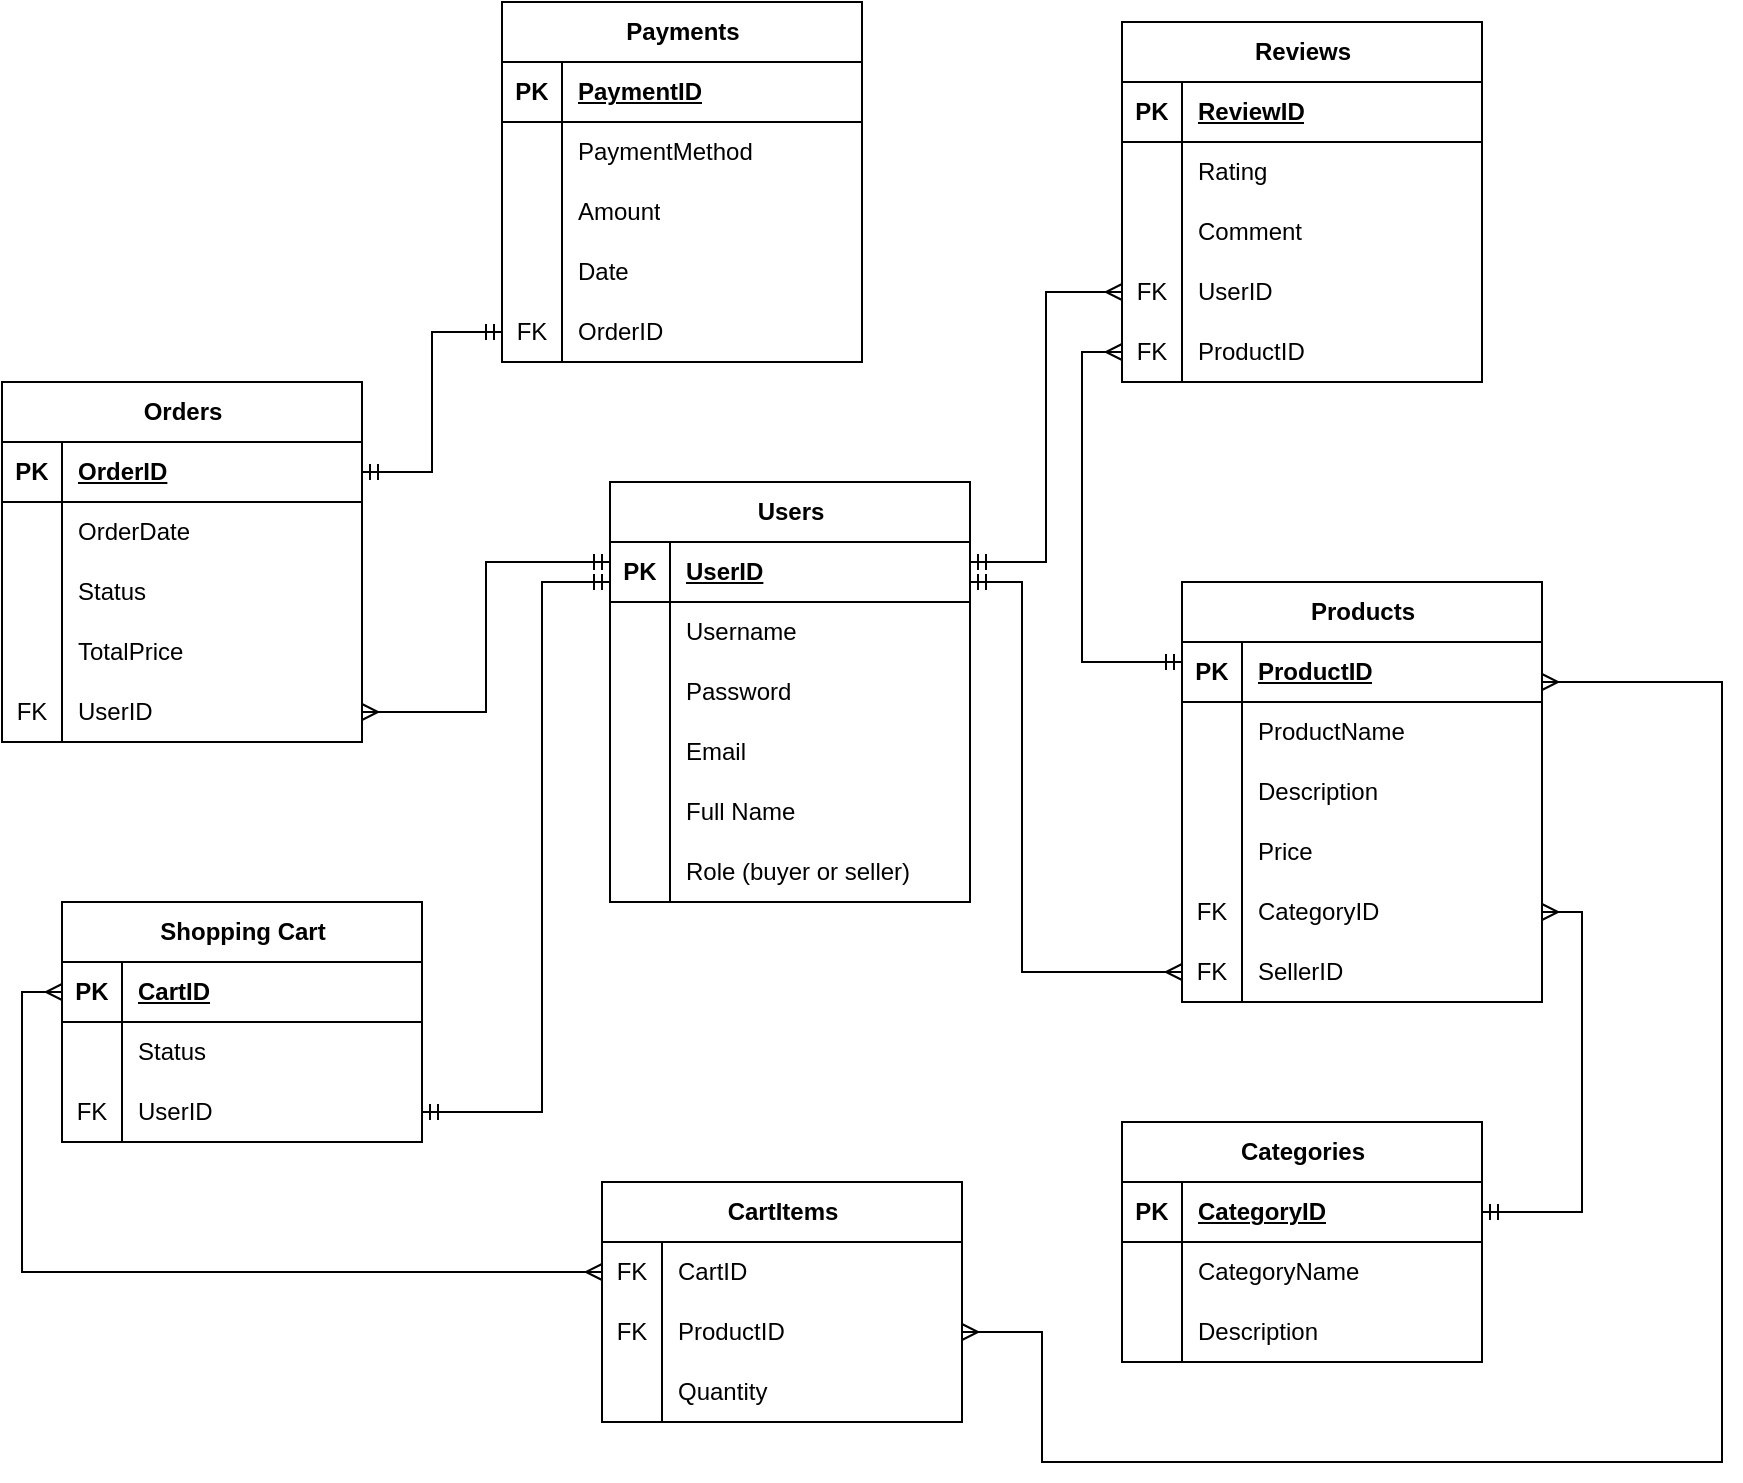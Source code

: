 <mxfile version="24.9.1">
  <diagram name="Страница-1" id="G4kp4B9cvB68gca6e526">
    <mxGraphModel grid="1" page="1" gridSize="10" guides="1" tooltips="1" connect="1" arrows="1" fold="1" pageScale="1" pageWidth="827" pageHeight="1169" math="0" shadow="0">
      <root>
        <mxCell id="0" />
        <mxCell id="1" parent="0" />
        <mxCell id="v7q-0G0TCxmuoEF0TgnJ-24" value="Users" style="shape=table;startSize=30;container=1;collapsible=1;childLayout=tableLayout;fixedRows=1;rowLines=0;fontStyle=1;align=center;resizeLast=1;html=1;" vertex="1" parent="1">
          <mxGeometry x="674" y="390" width="180" height="210" as="geometry">
            <mxRectangle x="200" y="140" width="70" height="30" as="alternateBounds" />
          </mxGeometry>
        </mxCell>
        <mxCell id="v7q-0G0TCxmuoEF0TgnJ-25" value="" style="shape=tableRow;horizontal=0;startSize=0;swimlaneHead=0;swimlaneBody=0;fillColor=none;collapsible=0;dropTarget=0;points=[[0,0.5],[1,0.5]];portConstraint=eastwest;top=0;left=0;right=0;bottom=1;" vertex="1" parent="v7q-0G0TCxmuoEF0TgnJ-24">
          <mxGeometry y="30" width="180" height="30" as="geometry" />
        </mxCell>
        <mxCell id="v7q-0G0TCxmuoEF0TgnJ-26" value="PK" style="shape=partialRectangle;connectable=0;fillColor=none;top=0;left=0;bottom=0;right=0;fontStyle=1;overflow=hidden;whiteSpace=wrap;html=1;" vertex="1" parent="v7q-0G0TCxmuoEF0TgnJ-25">
          <mxGeometry width="30" height="30" as="geometry">
            <mxRectangle width="30" height="30" as="alternateBounds" />
          </mxGeometry>
        </mxCell>
        <mxCell id="v7q-0G0TCxmuoEF0TgnJ-27" value="UserID" style="shape=partialRectangle;connectable=0;fillColor=none;top=0;left=0;bottom=0;right=0;align=left;spacingLeft=6;fontStyle=5;overflow=hidden;whiteSpace=wrap;html=1;" vertex="1" parent="v7q-0G0TCxmuoEF0TgnJ-25">
          <mxGeometry x="30" width="150" height="30" as="geometry">
            <mxRectangle width="150" height="30" as="alternateBounds" />
          </mxGeometry>
        </mxCell>
        <mxCell id="v7q-0G0TCxmuoEF0TgnJ-28" value="" style="shape=tableRow;horizontal=0;startSize=0;swimlaneHead=0;swimlaneBody=0;fillColor=none;collapsible=0;dropTarget=0;points=[[0,0.5],[1,0.5]];portConstraint=eastwest;top=0;left=0;right=0;bottom=0;" vertex="1" parent="v7q-0G0TCxmuoEF0TgnJ-24">
          <mxGeometry y="60" width="180" height="30" as="geometry" />
        </mxCell>
        <mxCell id="v7q-0G0TCxmuoEF0TgnJ-29" value="" style="shape=partialRectangle;connectable=0;fillColor=none;top=0;left=0;bottom=0;right=0;editable=1;overflow=hidden;whiteSpace=wrap;html=1;" vertex="1" parent="v7q-0G0TCxmuoEF0TgnJ-28">
          <mxGeometry width="30" height="30" as="geometry">
            <mxRectangle width="30" height="30" as="alternateBounds" />
          </mxGeometry>
        </mxCell>
        <mxCell id="v7q-0G0TCxmuoEF0TgnJ-30" value="Username" style="shape=partialRectangle;connectable=0;fillColor=none;top=0;left=0;bottom=0;right=0;align=left;spacingLeft=6;overflow=hidden;whiteSpace=wrap;html=1;" vertex="1" parent="v7q-0G0TCxmuoEF0TgnJ-28">
          <mxGeometry x="30" width="150" height="30" as="geometry">
            <mxRectangle width="150" height="30" as="alternateBounds" />
          </mxGeometry>
        </mxCell>
        <mxCell id="v7q-0G0TCxmuoEF0TgnJ-31" value="" style="shape=tableRow;horizontal=0;startSize=0;swimlaneHead=0;swimlaneBody=0;fillColor=none;collapsible=0;dropTarget=0;points=[[0,0.5],[1,0.5]];portConstraint=eastwest;top=0;left=0;right=0;bottom=0;" vertex="1" parent="v7q-0G0TCxmuoEF0TgnJ-24">
          <mxGeometry y="90" width="180" height="30" as="geometry" />
        </mxCell>
        <mxCell id="v7q-0G0TCxmuoEF0TgnJ-32" value="" style="shape=partialRectangle;connectable=0;fillColor=none;top=0;left=0;bottom=0;right=0;editable=1;overflow=hidden;whiteSpace=wrap;html=1;" vertex="1" parent="v7q-0G0TCxmuoEF0TgnJ-31">
          <mxGeometry width="30" height="30" as="geometry">
            <mxRectangle width="30" height="30" as="alternateBounds" />
          </mxGeometry>
        </mxCell>
        <mxCell id="v7q-0G0TCxmuoEF0TgnJ-33" value="Password" style="shape=partialRectangle;connectable=0;fillColor=none;top=0;left=0;bottom=0;right=0;align=left;spacingLeft=6;overflow=hidden;whiteSpace=wrap;html=1;" vertex="1" parent="v7q-0G0TCxmuoEF0TgnJ-31">
          <mxGeometry x="30" width="150" height="30" as="geometry">
            <mxRectangle width="150" height="30" as="alternateBounds" />
          </mxGeometry>
        </mxCell>
        <mxCell id="v7q-0G0TCxmuoEF0TgnJ-34" value="" style="shape=tableRow;horizontal=0;startSize=0;swimlaneHead=0;swimlaneBody=0;fillColor=none;collapsible=0;dropTarget=0;points=[[0,0.5],[1,0.5]];portConstraint=eastwest;top=0;left=0;right=0;bottom=0;" vertex="1" parent="v7q-0G0TCxmuoEF0TgnJ-24">
          <mxGeometry y="120" width="180" height="30" as="geometry" />
        </mxCell>
        <mxCell id="v7q-0G0TCxmuoEF0TgnJ-35" value="" style="shape=partialRectangle;connectable=0;fillColor=none;top=0;left=0;bottom=0;right=0;editable=1;overflow=hidden;whiteSpace=wrap;html=1;" vertex="1" parent="v7q-0G0TCxmuoEF0TgnJ-34">
          <mxGeometry width="30" height="30" as="geometry">
            <mxRectangle width="30" height="30" as="alternateBounds" />
          </mxGeometry>
        </mxCell>
        <mxCell id="v7q-0G0TCxmuoEF0TgnJ-36" value="Email" style="shape=partialRectangle;connectable=0;fillColor=none;top=0;left=0;bottom=0;right=0;align=left;spacingLeft=6;overflow=hidden;whiteSpace=wrap;html=1;" vertex="1" parent="v7q-0G0TCxmuoEF0TgnJ-34">
          <mxGeometry x="30" width="150" height="30" as="geometry">
            <mxRectangle width="150" height="30" as="alternateBounds" />
          </mxGeometry>
        </mxCell>
        <mxCell id="v7q-0G0TCxmuoEF0TgnJ-63" value="" style="shape=tableRow;horizontal=0;startSize=0;swimlaneHead=0;swimlaneBody=0;fillColor=none;collapsible=0;dropTarget=0;points=[[0,0.5],[1,0.5]];portConstraint=eastwest;top=0;left=0;right=0;bottom=0;" vertex="1" parent="v7q-0G0TCxmuoEF0TgnJ-24">
          <mxGeometry y="150" width="180" height="30" as="geometry" />
        </mxCell>
        <mxCell id="v7q-0G0TCxmuoEF0TgnJ-64" value="" style="shape=partialRectangle;connectable=0;fillColor=none;top=0;left=0;bottom=0;right=0;editable=1;overflow=hidden;whiteSpace=wrap;html=1;" vertex="1" parent="v7q-0G0TCxmuoEF0TgnJ-63">
          <mxGeometry width="30" height="30" as="geometry">
            <mxRectangle width="30" height="30" as="alternateBounds" />
          </mxGeometry>
        </mxCell>
        <mxCell id="v7q-0G0TCxmuoEF0TgnJ-65" value="Full Name" style="shape=partialRectangle;connectable=0;fillColor=none;top=0;left=0;bottom=0;right=0;align=left;spacingLeft=6;overflow=hidden;whiteSpace=wrap;html=1;" vertex="1" parent="v7q-0G0TCxmuoEF0TgnJ-63">
          <mxGeometry x="30" width="150" height="30" as="geometry">
            <mxRectangle width="150" height="30" as="alternateBounds" />
          </mxGeometry>
        </mxCell>
        <mxCell id="v7q-0G0TCxmuoEF0TgnJ-66" value="" style="shape=tableRow;horizontal=0;startSize=0;swimlaneHead=0;swimlaneBody=0;fillColor=none;collapsible=0;dropTarget=0;points=[[0,0.5],[1,0.5]];portConstraint=eastwest;top=0;left=0;right=0;bottom=0;" vertex="1" parent="v7q-0G0TCxmuoEF0TgnJ-24">
          <mxGeometry y="180" width="180" height="30" as="geometry" />
        </mxCell>
        <mxCell id="v7q-0G0TCxmuoEF0TgnJ-67" value="" style="shape=partialRectangle;connectable=0;fillColor=none;top=0;left=0;bottom=0;right=0;editable=1;overflow=hidden;whiteSpace=wrap;html=1;" vertex="1" parent="v7q-0G0TCxmuoEF0TgnJ-66">
          <mxGeometry width="30" height="30" as="geometry">
            <mxRectangle width="30" height="30" as="alternateBounds" />
          </mxGeometry>
        </mxCell>
        <mxCell id="v7q-0G0TCxmuoEF0TgnJ-68" value="Role (buyer or seller)" style="shape=partialRectangle;connectable=0;fillColor=none;top=0;left=0;bottom=0;right=0;align=left;spacingLeft=6;overflow=hidden;whiteSpace=wrap;html=1;" vertex="1" parent="v7q-0G0TCxmuoEF0TgnJ-66">
          <mxGeometry x="30" width="150" height="30" as="geometry">
            <mxRectangle width="150" height="30" as="alternateBounds" />
          </mxGeometry>
        </mxCell>
        <mxCell id="v7q-0G0TCxmuoEF0TgnJ-69" value="Reviews" style="shape=table;startSize=30;container=1;collapsible=1;childLayout=tableLayout;fixedRows=1;rowLines=0;fontStyle=1;align=center;resizeLast=1;html=1;" vertex="1" parent="1">
          <mxGeometry x="930" y="160" width="180" height="180" as="geometry">
            <mxRectangle x="200" y="140" width="70" height="30" as="alternateBounds" />
          </mxGeometry>
        </mxCell>
        <mxCell id="v7q-0G0TCxmuoEF0TgnJ-70" value="" style="shape=tableRow;horizontal=0;startSize=0;swimlaneHead=0;swimlaneBody=0;fillColor=none;collapsible=0;dropTarget=0;points=[[0,0.5],[1,0.5]];portConstraint=eastwest;top=0;left=0;right=0;bottom=1;" vertex="1" parent="v7q-0G0TCxmuoEF0TgnJ-69">
          <mxGeometry y="30" width="180" height="30" as="geometry" />
        </mxCell>
        <mxCell id="v7q-0G0TCxmuoEF0TgnJ-71" value="PK" style="shape=partialRectangle;connectable=0;fillColor=none;top=0;left=0;bottom=0;right=0;fontStyle=1;overflow=hidden;whiteSpace=wrap;html=1;" vertex="1" parent="v7q-0G0TCxmuoEF0TgnJ-70">
          <mxGeometry width="30" height="30" as="geometry">
            <mxRectangle width="30" height="30" as="alternateBounds" />
          </mxGeometry>
        </mxCell>
        <mxCell id="v7q-0G0TCxmuoEF0TgnJ-72" value="ReviewID" style="shape=partialRectangle;connectable=0;fillColor=none;top=0;left=0;bottom=0;right=0;align=left;spacingLeft=6;fontStyle=5;overflow=hidden;whiteSpace=wrap;html=1;" vertex="1" parent="v7q-0G0TCxmuoEF0TgnJ-70">
          <mxGeometry x="30" width="150" height="30" as="geometry">
            <mxRectangle width="150" height="30" as="alternateBounds" />
          </mxGeometry>
        </mxCell>
        <mxCell id="v7q-0G0TCxmuoEF0TgnJ-73" value="" style="shape=tableRow;horizontal=0;startSize=0;swimlaneHead=0;swimlaneBody=0;fillColor=none;collapsible=0;dropTarget=0;points=[[0,0.5],[1,0.5]];portConstraint=eastwest;top=0;left=0;right=0;bottom=0;" vertex="1" parent="v7q-0G0TCxmuoEF0TgnJ-69">
          <mxGeometry y="60" width="180" height="30" as="geometry" />
        </mxCell>
        <mxCell id="v7q-0G0TCxmuoEF0TgnJ-74" value="" style="shape=partialRectangle;connectable=0;fillColor=none;top=0;left=0;bottom=0;right=0;editable=1;overflow=hidden;whiteSpace=wrap;html=1;" vertex="1" parent="v7q-0G0TCxmuoEF0TgnJ-73">
          <mxGeometry width="30" height="30" as="geometry">
            <mxRectangle width="30" height="30" as="alternateBounds" />
          </mxGeometry>
        </mxCell>
        <mxCell id="v7q-0G0TCxmuoEF0TgnJ-75" value="Rating" style="shape=partialRectangle;connectable=0;fillColor=none;top=0;left=0;bottom=0;right=0;align=left;spacingLeft=6;overflow=hidden;whiteSpace=wrap;html=1;" vertex="1" parent="v7q-0G0TCxmuoEF0TgnJ-73">
          <mxGeometry x="30" width="150" height="30" as="geometry">
            <mxRectangle width="150" height="30" as="alternateBounds" />
          </mxGeometry>
        </mxCell>
        <mxCell id="v7q-0G0TCxmuoEF0TgnJ-76" value="" style="shape=tableRow;horizontal=0;startSize=0;swimlaneHead=0;swimlaneBody=0;fillColor=none;collapsible=0;dropTarget=0;points=[[0,0.5],[1,0.5]];portConstraint=eastwest;top=0;left=0;right=0;bottom=0;" vertex="1" parent="v7q-0G0TCxmuoEF0TgnJ-69">
          <mxGeometry y="90" width="180" height="30" as="geometry" />
        </mxCell>
        <mxCell id="v7q-0G0TCxmuoEF0TgnJ-77" value="" style="shape=partialRectangle;connectable=0;fillColor=none;top=0;left=0;bottom=0;right=0;editable=1;overflow=hidden;whiteSpace=wrap;html=1;" vertex="1" parent="v7q-0G0TCxmuoEF0TgnJ-76">
          <mxGeometry width="30" height="30" as="geometry">
            <mxRectangle width="30" height="30" as="alternateBounds" />
          </mxGeometry>
        </mxCell>
        <mxCell id="v7q-0G0TCxmuoEF0TgnJ-78" value="Comment" style="shape=partialRectangle;connectable=0;fillColor=none;top=0;left=0;bottom=0;right=0;align=left;spacingLeft=6;overflow=hidden;whiteSpace=wrap;html=1;" vertex="1" parent="v7q-0G0TCxmuoEF0TgnJ-76">
          <mxGeometry x="30" width="150" height="30" as="geometry">
            <mxRectangle width="150" height="30" as="alternateBounds" />
          </mxGeometry>
        </mxCell>
        <mxCell id="v7q-0G0TCxmuoEF0TgnJ-79" value="" style="shape=tableRow;horizontal=0;startSize=0;swimlaneHead=0;swimlaneBody=0;fillColor=none;collapsible=0;dropTarget=0;points=[[0,0.5],[1,0.5]];portConstraint=eastwest;top=0;left=0;right=0;bottom=0;" vertex="1" parent="v7q-0G0TCxmuoEF0TgnJ-69">
          <mxGeometry y="120" width="180" height="30" as="geometry" />
        </mxCell>
        <mxCell id="v7q-0G0TCxmuoEF0TgnJ-80" value="FK" style="shape=partialRectangle;connectable=0;fillColor=none;top=0;left=0;bottom=0;right=0;editable=1;overflow=hidden;whiteSpace=wrap;html=1;" vertex="1" parent="v7q-0G0TCxmuoEF0TgnJ-79">
          <mxGeometry width="30" height="30" as="geometry">
            <mxRectangle width="30" height="30" as="alternateBounds" />
          </mxGeometry>
        </mxCell>
        <mxCell id="v7q-0G0TCxmuoEF0TgnJ-81" value="UserID" style="shape=partialRectangle;connectable=0;fillColor=none;top=0;left=0;bottom=0;right=0;align=left;spacingLeft=6;overflow=hidden;whiteSpace=wrap;html=1;" vertex="1" parent="v7q-0G0TCxmuoEF0TgnJ-79">
          <mxGeometry x="30" width="150" height="30" as="geometry">
            <mxRectangle width="150" height="30" as="alternateBounds" />
          </mxGeometry>
        </mxCell>
        <mxCell id="v7q-0G0TCxmuoEF0TgnJ-82" value="" style="shape=tableRow;horizontal=0;startSize=0;swimlaneHead=0;swimlaneBody=0;fillColor=none;collapsible=0;dropTarget=0;points=[[0,0.5],[1,0.5]];portConstraint=eastwest;top=0;left=0;right=0;bottom=0;" vertex="1" parent="v7q-0G0TCxmuoEF0TgnJ-69">
          <mxGeometry y="150" width="180" height="30" as="geometry" />
        </mxCell>
        <mxCell id="v7q-0G0TCxmuoEF0TgnJ-83" value="FK" style="shape=partialRectangle;connectable=0;fillColor=none;top=0;left=0;bottom=0;right=0;editable=1;overflow=hidden;whiteSpace=wrap;html=1;" vertex="1" parent="v7q-0G0TCxmuoEF0TgnJ-82">
          <mxGeometry width="30" height="30" as="geometry">
            <mxRectangle width="30" height="30" as="alternateBounds" />
          </mxGeometry>
        </mxCell>
        <mxCell id="v7q-0G0TCxmuoEF0TgnJ-84" value="ProductID" style="shape=partialRectangle;connectable=0;fillColor=none;top=0;left=0;bottom=0;right=0;align=left;spacingLeft=6;overflow=hidden;whiteSpace=wrap;html=1;" vertex="1" parent="v7q-0G0TCxmuoEF0TgnJ-82">
          <mxGeometry x="30" width="150" height="30" as="geometry">
            <mxRectangle width="150" height="30" as="alternateBounds" />
          </mxGeometry>
        </mxCell>
        <mxCell id="v7q-0G0TCxmuoEF0TgnJ-88" value="Orders" style="shape=table;startSize=30;container=1;collapsible=1;childLayout=tableLayout;fixedRows=1;rowLines=0;fontStyle=1;align=center;resizeLast=1;html=1;" vertex="1" parent="1">
          <mxGeometry x="370" y="340" width="180" height="180" as="geometry" />
        </mxCell>
        <mxCell id="v7q-0G0TCxmuoEF0TgnJ-89" value="" style="shape=tableRow;horizontal=0;startSize=0;swimlaneHead=0;swimlaneBody=0;fillColor=none;collapsible=0;dropTarget=0;points=[[0,0.5],[1,0.5]];portConstraint=eastwest;top=0;left=0;right=0;bottom=1;" vertex="1" parent="v7q-0G0TCxmuoEF0TgnJ-88">
          <mxGeometry y="30" width="180" height="30" as="geometry" />
        </mxCell>
        <mxCell id="v7q-0G0TCxmuoEF0TgnJ-90" value="PK" style="shape=partialRectangle;connectable=0;fillColor=none;top=0;left=0;bottom=0;right=0;fontStyle=1;overflow=hidden;whiteSpace=wrap;html=1;" vertex="1" parent="v7q-0G0TCxmuoEF0TgnJ-89">
          <mxGeometry width="30" height="30" as="geometry">
            <mxRectangle width="30" height="30" as="alternateBounds" />
          </mxGeometry>
        </mxCell>
        <mxCell id="v7q-0G0TCxmuoEF0TgnJ-91" value="OrderID" style="shape=partialRectangle;connectable=0;fillColor=none;top=0;left=0;bottom=0;right=0;align=left;spacingLeft=6;fontStyle=5;overflow=hidden;whiteSpace=wrap;html=1;" vertex="1" parent="v7q-0G0TCxmuoEF0TgnJ-89">
          <mxGeometry x="30" width="150" height="30" as="geometry">
            <mxRectangle width="150" height="30" as="alternateBounds" />
          </mxGeometry>
        </mxCell>
        <mxCell id="v7q-0G0TCxmuoEF0TgnJ-92" value="" style="shape=tableRow;horizontal=0;startSize=0;swimlaneHead=0;swimlaneBody=0;fillColor=none;collapsible=0;dropTarget=0;points=[[0,0.5],[1,0.5]];portConstraint=eastwest;top=0;left=0;right=0;bottom=0;" vertex="1" parent="v7q-0G0TCxmuoEF0TgnJ-88">
          <mxGeometry y="60" width="180" height="30" as="geometry" />
        </mxCell>
        <mxCell id="v7q-0G0TCxmuoEF0TgnJ-93" value="" style="shape=partialRectangle;connectable=0;fillColor=none;top=0;left=0;bottom=0;right=0;editable=1;overflow=hidden;whiteSpace=wrap;html=1;" vertex="1" parent="v7q-0G0TCxmuoEF0TgnJ-92">
          <mxGeometry width="30" height="30" as="geometry">
            <mxRectangle width="30" height="30" as="alternateBounds" />
          </mxGeometry>
        </mxCell>
        <mxCell id="v7q-0G0TCxmuoEF0TgnJ-94" value="OrderDate" style="shape=partialRectangle;connectable=0;fillColor=none;top=0;left=0;bottom=0;right=0;align=left;spacingLeft=6;overflow=hidden;whiteSpace=wrap;html=1;" vertex="1" parent="v7q-0G0TCxmuoEF0TgnJ-92">
          <mxGeometry x="30" width="150" height="30" as="geometry">
            <mxRectangle width="150" height="30" as="alternateBounds" />
          </mxGeometry>
        </mxCell>
        <mxCell id="v7q-0G0TCxmuoEF0TgnJ-95" value="" style="shape=tableRow;horizontal=0;startSize=0;swimlaneHead=0;swimlaneBody=0;fillColor=none;collapsible=0;dropTarget=0;points=[[0,0.5],[1,0.5]];portConstraint=eastwest;top=0;left=0;right=0;bottom=0;" vertex="1" parent="v7q-0G0TCxmuoEF0TgnJ-88">
          <mxGeometry y="90" width="180" height="30" as="geometry" />
        </mxCell>
        <mxCell id="v7q-0G0TCxmuoEF0TgnJ-96" value="" style="shape=partialRectangle;connectable=0;fillColor=none;top=0;left=0;bottom=0;right=0;editable=1;overflow=hidden;whiteSpace=wrap;html=1;" vertex="1" parent="v7q-0G0TCxmuoEF0TgnJ-95">
          <mxGeometry width="30" height="30" as="geometry">
            <mxRectangle width="30" height="30" as="alternateBounds" />
          </mxGeometry>
        </mxCell>
        <mxCell id="v7q-0G0TCxmuoEF0TgnJ-97" value="Status" style="shape=partialRectangle;connectable=0;fillColor=none;top=0;left=0;bottom=0;right=0;align=left;spacingLeft=6;overflow=hidden;whiteSpace=wrap;html=1;" vertex="1" parent="v7q-0G0TCxmuoEF0TgnJ-95">
          <mxGeometry x="30" width="150" height="30" as="geometry">
            <mxRectangle width="150" height="30" as="alternateBounds" />
          </mxGeometry>
        </mxCell>
        <mxCell id="v7q-0G0TCxmuoEF0TgnJ-98" value="" style="shape=tableRow;horizontal=0;startSize=0;swimlaneHead=0;swimlaneBody=0;fillColor=none;collapsible=0;dropTarget=0;points=[[0,0.5],[1,0.5]];portConstraint=eastwest;top=0;left=0;right=0;bottom=0;" vertex="1" parent="v7q-0G0TCxmuoEF0TgnJ-88">
          <mxGeometry y="120" width="180" height="30" as="geometry" />
        </mxCell>
        <mxCell id="v7q-0G0TCxmuoEF0TgnJ-99" value="" style="shape=partialRectangle;connectable=0;fillColor=none;top=0;left=0;bottom=0;right=0;editable=1;overflow=hidden;whiteSpace=wrap;html=1;" vertex="1" parent="v7q-0G0TCxmuoEF0TgnJ-98">
          <mxGeometry width="30" height="30" as="geometry">
            <mxRectangle width="30" height="30" as="alternateBounds" />
          </mxGeometry>
        </mxCell>
        <mxCell id="v7q-0G0TCxmuoEF0TgnJ-100" value="TotalPrice" style="shape=partialRectangle;connectable=0;fillColor=none;top=0;left=0;bottom=0;right=0;align=left;spacingLeft=6;overflow=hidden;whiteSpace=wrap;html=1;" vertex="1" parent="v7q-0G0TCxmuoEF0TgnJ-98">
          <mxGeometry x="30" width="150" height="30" as="geometry">
            <mxRectangle width="150" height="30" as="alternateBounds" />
          </mxGeometry>
        </mxCell>
        <mxCell id="v7q-0G0TCxmuoEF0TgnJ-101" value="" style="shape=tableRow;horizontal=0;startSize=0;swimlaneHead=0;swimlaneBody=0;fillColor=none;collapsible=0;dropTarget=0;points=[[0,0.5],[1,0.5]];portConstraint=eastwest;top=0;left=0;right=0;bottom=0;" vertex="1" parent="v7q-0G0TCxmuoEF0TgnJ-88">
          <mxGeometry y="150" width="180" height="30" as="geometry" />
        </mxCell>
        <mxCell id="v7q-0G0TCxmuoEF0TgnJ-102" value="FK" style="shape=partialRectangle;connectable=0;fillColor=none;top=0;left=0;bottom=0;right=0;editable=1;overflow=hidden;whiteSpace=wrap;html=1;" vertex="1" parent="v7q-0G0TCxmuoEF0TgnJ-101">
          <mxGeometry width="30" height="30" as="geometry">
            <mxRectangle width="30" height="30" as="alternateBounds" />
          </mxGeometry>
        </mxCell>
        <mxCell id="v7q-0G0TCxmuoEF0TgnJ-103" value="UserID" style="shape=partialRectangle;connectable=0;fillColor=none;top=0;left=0;bottom=0;right=0;align=left;spacingLeft=6;overflow=hidden;whiteSpace=wrap;html=1;" vertex="1" parent="v7q-0G0TCxmuoEF0TgnJ-101">
          <mxGeometry x="30" width="150" height="30" as="geometry">
            <mxRectangle width="150" height="30" as="alternateBounds" />
          </mxGeometry>
        </mxCell>
        <mxCell id="v7q-0G0TCxmuoEF0TgnJ-104" value="Shopping Cart" style="shape=table;startSize=30;container=1;collapsible=1;childLayout=tableLayout;fixedRows=1;rowLines=0;fontStyle=1;align=center;resizeLast=1;html=1;" vertex="1" parent="1">
          <mxGeometry x="400" y="600" width="180" height="120" as="geometry" />
        </mxCell>
        <mxCell id="v7q-0G0TCxmuoEF0TgnJ-105" value="" style="shape=tableRow;horizontal=0;startSize=0;swimlaneHead=0;swimlaneBody=0;fillColor=none;collapsible=0;dropTarget=0;points=[[0,0.5],[1,0.5]];portConstraint=eastwest;top=0;left=0;right=0;bottom=1;" vertex="1" parent="v7q-0G0TCxmuoEF0TgnJ-104">
          <mxGeometry y="30" width="180" height="30" as="geometry" />
        </mxCell>
        <mxCell id="v7q-0G0TCxmuoEF0TgnJ-106" value="PK" style="shape=partialRectangle;connectable=0;fillColor=none;top=0;left=0;bottom=0;right=0;fontStyle=1;overflow=hidden;whiteSpace=wrap;html=1;" vertex="1" parent="v7q-0G0TCxmuoEF0TgnJ-105">
          <mxGeometry width="30" height="30" as="geometry">
            <mxRectangle width="30" height="30" as="alternateBounds" />
          </mxGeometry>
        </mxCell>
        <mxCell id="v7q-0G0TCxmuoEF0TgnJ-107" value="CartID" style="shape=partialRectangle;connectable=0;fillColor=none;top=0;left=0;bottom=0;right=0;align=left;spacingLeft=6;fontStyle=5;overflow=hidden;whiteSpace=wrap;html=1;" vertex="1" parent="v7q-0G0TCxmuoEF0TgnJ-105">
          <mxGeometry x="30" width="150" height="30" as="geometry">
            <mxRectangle width="150" height="30" as="alternateBounds" />
          </mxGeometry>
        </mxCell>
        <mxCell id="v7q-0G0TCxmuoEF0TgnJ-108" value="" style="shape=tableRow;horizontal=0;startSize=0;swimlaneHead=0;swimlaneBody=0;fillColor=none;collapsible=0;dropTarget=0;points=[[0,0.5],[1,0.5]];portConstraint=eastwest;top=0;left=0;right=0;bottom=0;" vertex="1" parent="v7q-0G0TCxmuoEF0TgnJ-104">
          <mxGeometry y="60" width="180" height="30" as="geometry" />
        </mxCell>
        <mxCell id="v7q-0G0TCxmuoEF0TgnJ-109" value="" style="shape=partialRectangle;connectable=0;fillColor=none;top=0;left=0;bottom=0;right=0;editable=1;overflow=hidden;whiteSpace=wrap;html=1;" vertex="1" parent="v7q-0G0TCxmuoEF0TgnJ-108">
          <mxGeometry width="30" height="30" as="geometry">
            <mxRectangle width="30" height="30" as="alternateBounds" />
          </mxGeometry>
        </mxCell>
        <mxCell id="v7q-0G0TCxmuoEF0TgnJ-110" value="Status" style="shape=partialRectangle;connectable=0;fillColor=none;top=0;left=0;bottom=0;right=0;align=left;spacingLeft=6;overflow=hidden;whiteSpace=wrap;html=1;" vertex="1" parent="v7q-0G0TCxmuoEF0TgnJ-108">
          <mxGeometry x="30" width="150" height="30" as="geometry">
            <mxRectangle width="150" height="30" as="alternateBounds" />
          </mxGeometry>
        </mxCell>
        <mxCell id="v7q-0G0TCxmuoEF0TgnJ-111" value="" style="shape=tableRow;horizontal=0;startSize=0;swimlaneHead=0;swimlaneBody=0;fillColor=none;collapsible=0;dropTarget=0;points=[[0,0.5],[1,0.5]];portConstraint=eastwest;top=0;left=0;right=0;bottom=0;" vertex="1" parent="v7q-0G0TCxmuoEF0TgnJ-104">
          <mxGeometry y="90" width="180" height="30" as="geometry" />
        </mxCell>
        <mxCell id="v7q-0G0TCxmuoEF0TgnJ-112" value="FK" style="shape=partialRectangle;connectable=0;fillColor=none;top=0;left=0;bottom=0;right=0;editable=1;overflow=hidden;whiteSpace=wrap;html=1;" vertex="1" parent="v7q-0G0TCxmuoEF0TgnJ-111">
          <mxGeometry width="30" height="30" as="geometry">
            <mxRectangle width="30" height="30" as="alternateBounds" />
          </mxGeometry>
        </mxCell>
        <mxCell id="v7q-0G0TCxmuoEF0TgnJ-113" value="UserID" style="shape=partialRectangle;connectable=0;fillColor=none;top=0;left=0;bottom=0;right=0;align=left;spacingLeft=6;overflow=hidden;whiteSpace=wrap;html=1;" vertex="1" parent="v7q-0G0TCxmuoEF0TgnJ-111">
          <mxGeometry x="30" width="150" height="30" as="geometry">
            <mxRectangle width="150" height="30" as="alternateBounds" />
          </mxGeometry>
        </mxCell>
        <mxCell id="v7q-0G0TCxmuoEF0TgnJ-117" value="CartItems" style="shape=table;startSize=30;container=1;collapsible=1;childLayout=tableLayout;fixedRows=1;rowLines=0;fontStyle=1;align=center;resizeLast=1;html=1;" vertex="1" parent="1">
          <mxGeometry x="670" y="740" width="180" height="120" as="geometry" />
        </mxCell>
        <mxCell id="v7q-0G0TCxmuoEF0TgnJ-121" value="" style="shape=tableRow;horizontal=0;startSize=0;swimlaneHead=0;swimlaneBody=0;fillColor=none;collapsible=0;dropTarget=0;points=[[0,0.5],[1,0.5]];portConstraint=eastwest;top=0;left=0;right=0;bottom=0;" vertex="1" parent="v7q-0G0TCxmuoEF0TgnJ-117">
          <mxGeometry y="30" width="180" height="30" as="geometry" />
        </mxCell>
        <mxCell id="v7q-0G0TCxmuoEF0TgnJ-122" value="FK" style="shape=partialRectangle;connectable=0;fillColor=none;top=0;left=0;bottom=0;right=0;editable=1;overflow=hidden;whiteSpace=wrap;html=1;" vertex="1" parent="v7q-0G0TCxmuoEF0TgnJ-121">
          <mxGeometry width="30" height="30" as="geometry">
            <mxRectangle width="30" height="30" as="alternateBounds" />
          </mxGeometry>
        </mxCell>
        <mxCell id="v7q-0G0TCxmuoEF0TgnJ-123" value="CartID" style="shape=partialRectangle;connectable=0;fillColor=none;top=0;left=0;bottom=0;right=0;align=left;spacingLeft=6;overflow=hidden;whiteSpace=wrap;html=1;" vertex="1" parent="v7q-0G0TCxmuoEF0TgnJ-121">
          <mxGeometry x="30" width="150" height="30" as="geometry">
            <mxRectangle width="150" height="30" as="alternateBounds" />
          </mxGeometry>
        </mxCell>
        <mxCell id="v7q-0G0TCxmuoEF0TgnJ-124" value="" style="shape=tableRow;horizontal=0;startSize=0;swimlaneHead=0;swimlaneBody=0;fillColor=none;collapsible=0;dropTarget=0;points=[[0,0.5],[1,0.5]];portConstraint=eastwest;top=0;left=0;right=0;bottom=0;" vertex="1" parent="v7q-0G0TCxmuoEF0TgnJ-117">
          <mxGeometry y="60" width="180" height="30" as="geometry" />
        </mxCell>
        <mxCell id="v7q-0G0TCxmuoEF0TgnJ-125" value="FK" style="shape=partialRectangle;connectable=0;fillColor=none;top=0;left=0;bottom=0;right=0;editable=1;overflow=hidden;whiteSpace=wrap;html=1;" vertex="1" parent="v7q-0G0TCxmuoEF0TgnJ-124">
          <mxGeometry width="30" height="30" as="geometry">
            <mxRectangle width="30" height="30" as="alternateBounds" />
          </mxGeometry>
        </mxCell>
        <mxCell id="v7q-0G0TCxmuoEF0TgnJ-126" value="ProductID" style="shape=partialRectangle;connectable=0;fillColor=none;top=0;left=0;bottom=0;right=0;align=left;spacingLeft=6;overflow=hidden;whiteSpace=wrap;html=1;" vertex="1" parent="v7q-0G0TCxmuoEF0TgnJ-124">
          <mxGeometry x="30" width="150" height="30" as="geometry">
            <mxRectangle width="150" height="30" as="alternateBounds" />
          </mxGeometry>
        </mxCell>
        <mxCell id="v7q-0G0TCxmuoEF0TgnJ-127" value="" style="shape=tableRow;horizontal=0;startSize=0;swimlaneHead=0;swimlaneBody=0;fillColor=none;collapsible=0;dropTarget=0;points=[[0,0.5],[1,0.5]];portConstraint=eastwest;top=0;left=0;right=0;bottom=0;" vertex="1" parent="v7q-0G0TCxmuoEF0TgnJ-117">
          <mxGeometry y="90" width="180" height="30" as="geometry" />
        </mxCell>
        <mxCell id="v7q-0G0TCxmuoEF0TgnJ-128" value="" style="shape=partialRectangle;connectable=0;fillColor=none;top=0;left=0;bottom=0;right=0;editable=1;overflow=hidden;whiteSpace=wrap;html=1;" vertex="1" parent="v7q-0G0TCxmuoEF0TgnJ-127">
          <mxGeometry width="30" height="30" as="geometry">
            <mxRectangle width="30" height="30" as="alternateBounds" />
          </mxGeometry>
        </mxCell>
        <mxCell id="v7q-0G0TCxmuoEF0TgnJ-129" value="Quantity" style="shape=partialRectangle;connectable=0;fillColor=none;top=0;left=0;bottom=0;right=0;align=left;spacingLeft=6;overflow=hidden;whiteSpace=wrap;html=1;" vertex="1" parent="v7q-0G0TCxmuoEF0TgnJ-127">
          <mxGeometry x="30" width="150" height="30" as="geometry">
            <mxRectangle width="150" height="30" as="alternateBounds" />
          </mxGeometry>
        </mxCell>
        <mxCell id="v7q-0G0TCxmuoEF0TgnJ-130" value="Products" style="shape=table;startSize=30;container=1;collapsible=1;childLayout=tableLayout;fixedRows=1;rowLines=0;fontStyle=1;align=center;resizeLast=1;html=1;" vertex="1" parent="1">
          <mxGeometry x="960" y="440" width="180" height="210" as="geometry" />
        </mxCell>
        <mxCell id="v7q-0G0TCxmuoEF0TgnJ-131" value="" style="shape=tableRow;horizontal=0;startSize=0;swimlaneHead=0;swimlaneBody=0;fillColor=none;collapsible=0;dropTarget=0;points=[[0,0.5],[1,0.5]];portConstraint=eastwest;top=0;left=0;right=0;bottom=1;" vertex="1" parent="v7q-0G0TCxmuoEF0TgnJ-130">
          <mxGeometry y="30" width="180" height="30" as="geometry" />
        </mxCell>
        <mxCell id="v7q-0G0TCxmuoEF0TgnJ-132" value="PK" style="shape=partialRectangle;connectable=0;fillColor=none;top=0;left=0;bottom=0;right=0;fontStyle=1;overflow=hidden;whiteSpace=wrap;html=1;" vertex="1" parent="v7q-0G0TCxmuoEF0TgnJ-131">
          <mxGeometry width="30" height="30" as="geometry">
            <mxRectangle width="30" height="30" as="alternateBounds" />
          </mxGeometry>
        </mxCell>
        <mxCell id="v7q-0G0TCxmuoEF0TgnJ-133" value="ProductID" style="shape=partialRectangle;connectable=0;fillColor=none;top=0;left=0;bottom=0;right=0;align=left;spacingLeft=6;fontStyle=5;overflow=hidden;whiteSpace=wrap;html=1;" vertex="1" parent="v7q-0G0TCxmuoEF0TgnJ-131">
          <mxGeometry x="30" width="150" height="30" as="geometry">
            <mxRectangle width="150" height="30" as="alternateBounds" />
          </mxGeometry>
        </mxCell>
        <mxCell id="v7q-0G0TCxmuoEF0TgnJ-134" value="" style="shape=tableRow;horizontal=0;startSize=0;swimlaneHead=0;swimlaneBody=0;fillColor=none;collapsible=0;dropTarget=0;points=[[0,0.5],[1,0.5]];portConstraint=eastwest;top=0;left=0;right=0;bottom=0;" vertex="1" parent="v7q-0G0TCxmuoEF0TgnJ-130">
          <mxGeometry y="60" width="180" height="30" as="geometry" />
        </mxCell>
        <mxCell id="v7q-0G0TCxmuoEF0TgnJ-135" value="" style="shape=partialRectangle;connectable=0;fillColor=none;top=0;left=0;bottom=0;right=0;editable=1;overflow=hidden;whiteSpace=wrap;html=1;" vertex="1" parent="v7q-0G0TCxmuoEF0TgnJ-134">
          <mxGeometry width="30" height="30" as="geometry">
            <mxRectangle width="30" height="30" as="alternateBounds" />
          </mxGeometry>
        </mxCell>
        <mxCell id="v7q-0G0TCxmuoEF0TgnJ-136" value="ProductName" style="shape=partialRectangle;connectable=0;fillColor=none;top=0;left=0;bottom=0;right=0;align=left;spacingLeft=6;overflow=hidden;whiteSpace=wrap;html=1;" vertex="1" parent="v7q-0G0TCxmuoEF0TgnJ-134">
          <mxGeometry x="30" width="150" height="30" as="geometry">
            <mxRectangle width="150" height="30" as="alternateBounds" />
          </mxGeometry>
        </mxCell>
        <mxCell id="v7q-0G0TCxmuoEF0TgnJ-137" value="" style="shape=tableRow;horizontal=0;startSize=0;swimlaneHead=0;swimlaneBody=0;fillColor=none;collapsible=0;dropTarget=0;points=[[0,0.5],[1,0.5]];portConstraint=eastwest;top=0;left=0;right=0;bottom=0;" vertex="1" parent="v7q-0G0TCxmuoEF0TgnJ-130">
          <mxGeometry y="90" width="180" height="30" as="geometry" />
        </mxCell>
        <mxCell id="v7q-0G0TCxmuoEF0TgnJ-138" value="" style="shape=partialRectangle;connectable=0;fillColor=none;top=0;left=0;bottom=0;right=0;editable=1;overflow=hidden;whiteSpace=wrap;html=1;" vertex="1" parent="v7q-0G0TCxmuoEF0TgnJ-137">
          <mxGeometry width="30" height="30" as="geometry">
            <mxRectangle width="30" height="30" as="alternateBounds" />
          </mxGeometry>
        </mxCell>
        <mxCell id="v7q-0G0TCxmuoEF0TgnJ-139" value="Description" style="shape=partialRectangle;connectable=0;fillColor=none;top=0;left=0;bottom=0;right=0;align=left;spacingLeft=6;overflow=hidden;whiteSpace=wrap;html=1;" vertex="1" parent="v7q-0G0TCxmuoEF0TgnJ-137">
          <mxGeometry x="30" width="150" height="30" as="geometry">
            <mxRectangle width="150" height="30" as="alternateBounds" />
          </mxGeometry>
        </mxCell>
        <mxCell id="v7q-0G0TCxmuoEF0TgnJ-140" value="" style="shape=tableRow;horizontal=0;startSize=0;swimlaneHead=0;swimlaneBody=0;fillColor=none;collapsible=0;dropTarget=0;points=[[0,0.5],[1,0.5]];portConstraint=eastwest;top=0;left=0;right=0;bottom=0;" vertex="1" parent="v7q-0G0TCxmuoEF0TgnJ-130">
          <mxGeometry y="120" width="180" height="30" as="geometry" />
        </mxCell>
        <mxCell id="v7q-0G0TCxmuoEF0TgnJ-141" value="" style="shape=partialRectangle;connectable=0;fillColor=none;top=0;left=0;bottom=0;right=0;editable=1;overflow=hidden;whiteSpace=wrap;html=1;" vertex="1" parent="v7q-0G0TCxmuoEF0TgnJ-140">
          <mxGeometry width="30" height="30" as="geometry">
            <mxRectangle width="30" height="30" as="alternateBounds" />
          </mxGeometry>
        </mxCell>
        <mxCell id="v7q-0G0TCxmuoEF0TgnJ-142" value="Price" style="shape=partialRectangle;connectable=0;fillColor=none;top=0;left=0;bottom=0;right=0;align=left;spacingLeft=6;overflow=hidden;whiteSpace=wrap;html=1;" vertex="1" parent="v7q-0G0TCxmuoEF0TgnJ-140">
          <mxGeometry x="30" width="150" height="30" as="geometry">
            <mxRectangle width="150" height="30" as="alternateBounds" />
          </mxGeometry>
        </mxCell>
        <mxCell id="v7q-0G0TCxmuoEF0TgnJ-143" value="" style="shape=tableRow;horizontal=0;startSize=0;swimlaneHead=0;swimlaneBody=0;fillColor=none;collapsible=0;dropTarget=0;points=[[0,0.5],[1,0.5]];portConstraint=eastwest;top=0;left=0;right=0;bottom=0;" vertex="1" parent="v7q-0G0TCxmuoEF0TgnJ-130">
          <mxGeometry y="150" width="180" height="30" as="geometry" />
        </mxCell>
        <mxCell id="v7q-0G0TCxmuoEF0TgnJ-144" value="FK" style="shape=partialRectangle;connectable=0;fillColor=none;top=0;left=0;bottom=0;right=0;editable=1;overflow=hidden;whiteSpace=wrap;html=1;" vertex="1" parent="v7q-0G0TCxmuoEF0TgnJ-143">
          <mxGeometry width="30" height="30" as="geometry">
            <mxRectangle width="30" height="30" as="alternateBounds" />
          </mxGeometry>
        </mxCell>
        <mxCell id="v7q-0G0TCxmuoEF0TgnJ-145" value="CategoryID" style="shape=partialRectangle;connectable=0;fillColor=none;top=0;left=0;bottom=0;right=0;align=left;spacingLeft=6;overflow=hidden;whiteSpace=wrap;html=1;" vertex="1" parent="v7q-0G0TCxmuoEF0TgnJ-143">
          <mxGeometry x="30" width="150" height="30" as="geometry">
            <mxRectangle width="150" height="30" as="alternateBounds" />
          </mxGeometry>
        </mxCell>
        <mxCell id="v7q-0G0TCxmuoEF0TgnJ-146" value="" style="shape=tableRow;horizontal=0;startSize=0;swimlaneHead=0;swimlaneBody=0;fillColor=none;collapsible=0;dropTarget=0;points=[[0,0.5],[1,0.5]];portConstraint=eastwest;top=0;left=0;right=0;bottom=0;" vertex="1" parent="v7q-0G0TCxmuoEF0TgnJ-130">
          <mxGeometry y="180" width="180" height="30" as="geometry" />
        </mxCell>
        <mxCell id="v7q-0G0TCxmuoEF0TgnJ-147" value="FK" style="shape=partialRectangle;connectable=0;fillColor=none;top=0;left=0;bottom=0;right=0;editable=1;overflow=hidden;whiteSpace=wrap;html=1;" vertex="1" parent="v7q-0G0TCxmuoEF0TgnJ-146">
          <mxGeometry width="30" height="30" as="geometry">
            <mxRectangle width="30" height="30" as="alternateBounds" />
          </mxGeometry>
        </mxCell>
        <mxCell id="v7q-0G0TCxmuoEF0TgnJ-148" value="SellerID" style="shape=partialRectangle;connectable=0;fillColor=none;top=0;left=0;bottom=0;right=0;align=left;spacingLeft=6;overflow=hidden;whiteSpace=wrap;html=1;" vertex="1" parent="v7q-0G0TCxmuoEF0TgnJ-146">
          <mxGeometry x="30" width="150" height="30" as="geometry">
            <mxRectangle width="150" height="30" as="alternateBounds" />
          </mxGeometry>
        </mxCell>
        <mxCell id="v7q-0G0TCxmuoEF0TgnJ-149" value="Categories" style="shape=table;startSize=30;container=1;collapsible=1;childLayout=tableLayout;fixedRows=1;rowLines=0;fontStyle=1;align=center;resizeLast=1;html=1;" vertex="1" parent="1">
          <mxGeometry x="930" y="710" width="180" height="120" as="geometry" />
        </mxCell>
        <mxCell id="v7q-0G0TCxmuoEF0TgnJ-150" value="" style="shape=tableRow;horizontal=0;startSize=0;swimlaneHead=0;swimlaneBody=0;fillColor=none;collapsible=0;dropTarget=0;points=[[0,0.5],[1,0.5]];portConstraint=eastwest;top=0;left=0;right=0;bottom=1;" vertex="1" parent="v7q-0G0TCxmuoEF0TgnJ-149">
          <mxGeometry y="30" width="180" height="30" as="geometry" />
        </mxCell>
        <mxCell id="v7q-0G0TCxmuoEF0TgnJ-151" value="PK" style="shape=partialRectangle;connectable=0;fillColor=none;top=0;left=0;bottom=0;right=0;fontStyle=1;overflow=hidden;whiteSpace=wrap;html=1;" vertex="1" parent="v7q-0G0TCxmuoEF0TgnJ-150">
          <mxGeometry width="30" height="30" as="geometry">
            <mxRectangle width="30" height="30" as="alternateBounds" />
          </mxGeometry>
        </mxCell>
        <mxCell id="v7q-0G0TCxmuoEF0TgnJ-152" value="CategoryID" style="shape=partialRectangle;connectable=0;fillColor=none;top=0;left=0;bottom=0;right=0;align=left;spacingLeft=6;fontStyle=5;overflow=hidden;whiteSpace=wrap;html=1;" vertex="1" parent="v7q-0G0TCxmuoEF0TgnJ-150">
          <mxGeometry x="30" width="150" height="30" as="geometry">
            <mxRectangle width="150" height="30" as="alternateBounds" />
          </mxGeometry>
        </mxCell>
        <mxCell id="v7q-0G0TCxmuoEF0TgnJ-153" value="" style="shape=tableRow;horizontal=0;startSize=0;swimlaneHead=0;swimlaneBody=0;fillColor=none;collapsible=0;dropTarget=0;points=[[0,0.5],[1,0.5]];portConstraint=eastwest;top=0;left=0;right=0;bottom=0;" vertex="1" parent="v7q-0G0TCxmuoEF0TgnJ-149">
          <mxGeometry y="60" width="180" height="30" as="geometry" />
        </mxCell>
        <mxCell id="v7q-0G0TCxmuoEF0TgnJ-154" value="" style="shape=partialRectangle;connectable=0;fillColor=none;top=0;left=0;bottom=0;right=0;editable=1;overflow=hidden;whiteSpace=wrap;html=1;" vertex="1" parent="v7q-0G0TCxmuoEF0TgnJ-153">
          <mxGeometry width="30" height="30" as="geometry">
            <mxRectangle width="30" height="30" as="alternateBounds" />
          </mxGeometry>
        </mxCell>
        <mxCell id="v7q-0G0TCxmuoEF0TgnJ-155" value="CategoryName" style="shape=partialRectangle;connectable=0;fillColor=none;top=0;left=0;bottom=0;right=0;align=left;spacingLeft=6;overflow=hidden;whiteSpace=wrap;html=1;" vertex="1" parent="v7q-0G0TCxmuoEF0TgnJ-153">
          <mxGeometry x="30" width="150" height="30" as="geometry">
            <mxRectangle width="150" height="30" as="alternateBounds" />
          </mxGeometry>
        </mxCell>
        <mxCell id="v7q-0G0TCxmuoEF0TgnJ-156" value="" style="shape=tableRow;horizontal=0;startSize=0;swimlaneHead=0;swimlaneBody=0;fillColor=none;collapsible=0;dropTarget=0;points=[[0,0.5],[1,0.5]];portConstraint=eastwest;top=0;left=0;right=0;bottom=0;" vertex="1" parent="v7q-0G0TCxmuoEF0TgnJ-149">
          <mxGeometry y="90" width="180" height="30" as="geometry" />
        </mxCell>
        <mxCell id="v7q-0G0TCxmuoEF0TgnJ-157" value="" style="shape=partialRectangle;connectable=0;fillColor=none;top=0;left=0;bottom=0;right=0;editable=1;overflow=hidden;whiteSpace=wrap;html=1;" vertex="1" parent="v7q-0G0TCxmuoEF0TgnJ-156">
          <mxGeometry width="30" height="30" as="geometry">
            <mxRectangle width="30" height="30" as="alternateBounds" />
          </mxGeometry>
        </mxCell>
        <mxCell id="v7q-0G0TCxmuoEF0TgnJ-158" value="Description" style="shape=partialRectangle;connectable=0;fillColor=none;top=0;left=0;bottom=0;right=0;align=left;spacingLeft=6;overflow=hidden;whiteSpace=wrap;html=1;" vertex="1" parent="v7q-0G0TCxmuoEF0TgnJ-156">
          <mxGeometry x="30" width="150" height="30" as="geometry">
            <mxRectangle width="150" height="30" as="alternateBounds" />
          </mxGeometry>
        </mxCell>
        <mxCell id="v7q-0G0TCxmuoEF0TgnJ-162" value="Payments" style="shape=table;startSize=30;container=1;collapsible=1;childLayout=tableLayout;fixedRows=1;rowLines=0;fontStyle=1;align=center;resizeLast=1;html=1;" vertex="1" parent="1">
          <mxGeometry x="620" y="150" width="180" height="180" as="geometry" />
        </mxCell>
        <mxCell id="v7q-0G0TCxmuoEF0TgnJ-163" value="" style="shape=tableRow;horizontal=0;startSize=0;swimlaneHead=0;swimlaneBody=0;fillColor=none;collapsible=0;dropTarget=0;points=[[0,0.5],[1,0.5]];portConstraint=eastwest;top=0;left=0;right=0;bottom=1;" vertex="1" parent="v7q-0G0TCxmuoEF0TgnJ-162">
          <mxGeometry y="30" width="180" height="30" as="geometry" />
        </mxCell>
        <mxCell id="v7q-0G0TCxmuoEF0TgnJ-164" value="PK" style="shape=partialRectangle;connectable=0;fillColor=none;top=0;left=0;bottom=0;right=0;fontStyle=1;overflow=hidden;whiteSpace=wrap;html=1;" vertex="1" parent="v7q-0G0TCxmuoEF0TgnJ-163">
          <mxGeometry width="30" height="30" as="geometry">
            <mxRectangle width="30" height="30" as="alternateBounds" />
          </mxGeometry>
        </mxCell>
        <mxCell id="v7q-0G0TCxmuoEF0TgnJ-165" value="PaymentID" style="shape=partialRectangle;connectable=0;fillColor=none;top=0;left=0;bottom=0;right=0;align=left;spacingLeft=6;fontStyle=5;overflow=hidden;whiteSpace=wrap;html=1;" vertex="1" parent="v7q-0G0TCxmuoEF0TgnJ-163">
          <mxGeometry x="30" width="150" height="30" as="geometry">
            <mxRectangle width="150" height="30" as="alternateBounds" />
          </mxGeometry>
        </mxCell>
        <mxCell id="v7q-0G0TCxmuoEF0TgnJ-166" value="" style="shape=tableRow;horizontal=0;startSize=0;swimlaneHead=0;swimlaneBody=0;fillColor=none;collapsible=0;dropTarget=0;points=[[0,0.5],[1,0.5]];portConstraint=eastwest;top=0;left=0;right=0;bottom=0;" vertex="1" parent="v7q-0G0TCxmuoEF0TgnJ-162">
          <mxGeometry y="60" width="180" height="30" as="geometry" />
        </mxCell>
        <mxCell id="v7q-0G0TCxmuoEF0TgnJ-167" value="" style="shape=partialRectangle;connectable=0;fillColor=none;top=0;left=0;bottom=0;right=0;editable=1;overflow=hidden;whiteSpace=wrap;html=1;" vertex="1" parent="v7q-0G0TCxmuoEF0TgnJ-166">
          <mxGeometry width="30" height="30" as="geometry">
            <mxRectangle width="30" height="30" as="alternateBounds" />
          </mxGeometry>
        </mxCell>
        <mxCell id="v7q-0G0TCxmuoEF0TgnJ-168" value="PaymentMethod" style="shape=partialRectangle;connectable=0;fillColor=none;top=0;left=0;bottom=0;right=0;align=left;spacingLeft=6;overflow=hidden;whiteSpace=wrap;html=1;" vertex="1" parent="v7q-0G0TCxmuoEF0TgnJ-166">
          <mxGeometry x="30" width="150" height="30" as="geometry">
            <mxRectangle width="150" height="30" as="alternateBounds" />
          </mxGeometry>
        </mxCell>
        <mxCell id="v7q-0G0TCxmuoEF0TgnJ-169" value="" style="shape=tableRow;horizontal=0;startSize=0;swimlaneHead=0;swimlaneBody=0;fillColor=none;collapsible=0;dropTarget=0;points=[[0,0.5],[1,0.5]];portConstraint=eastwest;top=0;left=0;right=0;bottom=0;" vertex="1" parent="v7q-0G0TCxmuoEF0TgnJ-162">
          <mxGeometry y="90" width="180" height="30" as="geometry" />
        </mxCell>
        <mxCell id="v7q-0G0TCxmuoEF0TgnJ-170" value="" style="shape=partialRectangle;connectable=0;fillColor=none;top=0;left=0;bottom=0;right=0;editable=1;overflow=hidden;whiteSpace=wrap;html=1;" vertex="1" parent="v7q-0G0TCxmuoEF0TgnJ-169">
          <mxGeometry width="30" height="30" as="geometry">
            <mxRectangle width="30" height="30" as="alternateBounds" />
          </mxGeometry>
        </mxCell>
        <mxCell id="v7q-0G0TCxmuoEF0TgnJ-171" value="Amount" style="shape=partialRectangle;connectable=0;fillColor=none;top=0;left=0;bottom=0;right=0;align=left;spacingLeft=6;overflow=hidden;whiteSpace=wrap;html=1;" vertex="1" parent="v7q-0G0TCxmuoEF0TgnJ-169">
          <mxGeometry x="30" width="150" height="30" as="geometry">
            <mxRectangle width="150" height="30" as="alternateBounds" />
          </mxGeometry>
        </mxCell>
        <mxCell id="v7q-0G0TCxmuoEF0TgnJ-172" value="" style="shape=tableRow;horizontal=0;startSize=0;swimlaneHead=0;swimlaneBody=0;fillColor=none;collapsible=0;dropTarget=0;points=[[0,0.5],[1,0.5]];portConstraint=eastwest;top=0;left=0;right=0;bottom=0;" vertex="1" parent="v7q-0G0TCxmuoEF0TgnJ-162">
          <mxGeometry y="120" width="180" height="30" as="geometry" />
        </mxCell>
        <mxCell id="v7q-0G0TCxmuoEF0TgnJ-173" value="" style="shape=partialRectangle;connectable=0;fillColor=none;top=0;left=0;bottom=0;right=0;editable=1;overflow=hidden;whiteSpace=wrap;html=1;" vertex="1" parent="v7q-0G0TCxmuoEF0TgnJ-172">
          <mxGeometry width="30" height="30" as="geometry">
            <mxRectangle width="30" height="30" as="alternateBounds" />
          </mxGeometry>
        </mxCell>
        <mxCell id="v7q-0G0TCxmuoEF0TgnJ-174" value="Date" style="shape=partialRectangle;connectable=0;fillColor=none;top=0;left=0;bottom=0;right=0;align=left;spacingLeft=6;overflow=hidden;whiteSpace=wrap;html=1;" vertex="1" parent="v7q-0G0TCxmuoEF0TgnJ-172">
          <mxGeometry x="30" width="150" height="30" as="geometry">
            <mxRectangle width="150" height="30" as="alternateBounds" />
          </mxGeometry>
        </mxCell>
        <mxCell id="v7q-0G0TCxmuoEF0TgnJ-175" value="" style="shape=tableRow;horizontal=0;startSize=0;swimlaneHead=0;swimlaneBody=0;fillColor=none;collapsible=0;dropTarget=0;points=[[0,0.5],[1,0.5]];portConstraint=eastwest;top=0;left=0;right=0;bottom=0;" vertex="1" parent="v7q-0G0TCxmuoEF0TgnJ-162">
          <mxGeometry y="150" width="180" height="30" as="geometry" />
        </mxCell>
        <mxCell id="v7q-0G0TCxmuoEF0TgnJ-176" value="FK" style="shape=partialRectangle;connectable=0;fillColor=none;top=0;left=0;bottom=0;right=0;editable=1;overflow=hidden;whiteSpace=wrap;html=1;" vertex="1" parent="v7q-0G0TCxmuoEF0TgnJ-175">
          <mxGeometry width="30" height="30" as="geometry">
            <mxRectangle width="30" height="30" as="alternateBounds" />
          </mxGeometry>
        </mxCell>
        <mxCell id="v7q-0G0TCxmuoEF0TgnJ-177" value="OrderID" style="shape=partialRectangle;connectable=0;fillColor=none;top=0;left=0;bottom=0;right=0;align=left;spacingLeft=6;overflow=hidden;whiteSpace=wrap;html=1;" vertex="1" parent="v7q-0G0TCxmuoEF0TgnJ-175">
          <mxGeometry x="30" width="150" height="30" as="geometry">
            <mxRectangle width="150" height="30" as="alternateBounds" />
          </mxGeometry>
        </mxCell>
        <mxCell id="v7q-0G0TCxmuoEF0TgnJ-178" style="edgeStyle=orthogonalEdgeStyle;rounded=0;orthogonalLoop=1;jettySize=auto;html=1;startArrow=ERmandOne;startFill=0;endArrow=ERmany;endFill=0;" edge="1" parent="1" source="v7q-0G0TCxmuoEF0TgnJ-25" target="v7q-0G0TCxmuoEF0TgnJ-79">
          <mxGeometry relative="1" as="geometry">
            <Array as="points">
              <mxPoint x="892" y="430" />
              <mxPoint x="892" y="295" />
            </Array>
          </mxGeometry>
        </mxCell>
        <mxCell id="v7q-0G0TCxmuoEF0TgnJ-179" style="edgeStyle=orthogonalEdgeStyle;rounded=0;orthogonalLoop=1;jettySize=auto;html=1;entryX=1;entryY=0.5;entryDx=0;entryDy=0;startArrow=ERmandOne;startFill=0;endArrow=ERmany;endFill=0;" edge="1" parent="1" source="v7q-0G0TCxmuoEF0TgnJ-25" target="v7q-0G0TCxmuoEF0TgnJ-101">
          <mxGeometry relative="1" as="geometry">
            <Array as="points">
              <mxPoint x="612" y="430" />
              <mxPoint x="612" y="505" />
            </Array>
          </mxGeometry>
        </mxCell>
        <mxCell id="v7q-0G0TCxmuoEF0TgnJ-180" style="edgeStyle=orthogonalEdgeStyle;rounded=0;orthogonalLoop=1;jettySize=auto;html=1;entryX=1;entryY=0.5;entryDx=0;entryDy=0;startArrow=ERmandOne;startFill=0;endArrow=ERmandOne;endFill=0;" edge="1" parent="1" source="v7q-0G0TCxmuoEF0TgnJ-25" target="v7q-0G0TCxmuoEF0TgnJ-111">
          <mxGeometry relative="1" as="geometry">
            <Array as="points">
              <mxPoint x="640" y="440" />
              <mxPoint x="640" y="705" />
            </Array>
          </mxGeometry>
        </mxCell>
        <mxCell id="v7q-0G0TCxmuoEF0TgnJ-181" style="edgeStyle=orthogonalEdgeStyle;rounded=0;orthogonalLoop=1;jettySize=auto;html=1;entryX=0;entryY=0.5;entryDx=0;entryDy=0;endArrow=ERmany;endFill=0;startArrow=ERmandOne;startFill=0;" edge="1" parent="1" source="v7q-0G0TCxmuoEF0TgnJ-131" target="v7q-0G0TCxmuoEF0TgnJ-82">
          <mxGeometry relative="1" as="geometry">
            <Array as="points">
              <mxPoint x="910" y="480" />
              <mxPoint x="910" y="325" />
            </Array>
          </mxGeometry>
        </mxCell>
        <mxCell id="v7q-0G0TCxmuoEF0TgnJ-185" style="edgeStyle=orthogonalEdgeStyle;rounded=0;orthogonalLoop=1;jettySize=auto;html=1;entryX=1;entryY=0.5;entryDx=0;entryDy=0;exitX=1;exitY=0.5;exitDx=0;exitDy=0;endArrow=ERmandOne;endFill=0;startArrow=ERmany;startFill=0;" edge="1" parent="1" source="v7q-0G0TCxmuoEF0TgnJ-143" target="v7q-0G0TCxmuoEF0TgnJ-150">
          <mxGeometry relative="1" as="geometry" />
        </mxCell>
        <mxCell id="v7q-0G0TCxmuoEF0TgnJ-186" style="edgeStyle=orthogonalEdgeStyle;rounded=0;orthogonalLoop=1;jettySize=auto;html=1;entryX=1;entryY=0.5;entryDx=0;entryDy=0;startArrow=ERmandOne;startFill=0;endArrow=ERmandOne;endFill=0;" edge="1" parent="1" source="v7q-0G0TCxmuoEF0TgnJ-175" target="v7q-0G0TCxmuoEF0TgnJ-89">
          <mxGeometry relative="1" as="geometry" />
        </mxCell>
        <mxCell id="v7q-0G0TCxmuoEF0TgnJ-188" style="edgeStyle=orthogonalEdgeStyle;rounded=0;orthogonalLoop=1;jettySize=auto;html=1;entryX=0;entryY=0.5;entryDx=0;entryDy=0;exitX=0;exitY=0.5;exitDx=0;exitDy=0;endArrow=ERmany;endFill=0;startArrow=ERmany;startFill=0;" edge="1" parent="1" source="v7q-0G0TCxmuoEF0TgnJ-105" target="v7q-0G0TCxmuoEF0TgnJ-121">
          <mxGeometry relative="1" as="geometry" />
        </mxCell>
        <mxCell id="v7q-0G0TCxmuoEF0TgnJ-189" style="edgeStyle=orthogonalEdgeStyle;rounded=0;orthogonalLoop=1;jettySize=auto;html=1;endArrow=ERmany;endFill=0;startArrow=ERmany;startFill=0;exitX=1;exitY=0.5;exitDx=0;exitDy=0;" edge="1" parent="1" source="v7q-0G0TCxmuoEF0TgnJ-124" target="v7q-0G0TCxmuoEF0TgnJ-131">
          <mxGeometry relative="1" as="geometry">
            <mxPoint x="960" y="490" as="targetPoint" />
            <Array as="points">
              <mxPoint x="890" y="815" />
              <mxPoint x="890" y="880" />
              <mxPoint x="1230" y="880" />
              <mxPoint x="1230" y="490" />
            </Array>
          </mxGeometry>
        </mxCell>
        <mxCell id="2Yoo-u1iuQNol39k8CDh-1" style="edgeStyle=orthogonalEdgeStyle;rounded=0;orthogonalLoop=1;jettySize=auto;html=1;endArrow=ERmandOne;endFill=0;startArrow=ERmany;startFill=0;" edge="1" parent="1" source="v7q-0G0TCxmuoEF0TgnJ-146" target="v7q-0G0TCxmuoEF0TgnJ-25">
          <mxGeometry relative="1" as="geometry">
            <Array as="points">
              <mxPoint x="880" y="635" />
              <mxPoint x="880" y="440" />
            </Array>
          </mxGeometry>
        </mxCell>
      </root>
    </mxGraphModel>
  </diagram>
</mxfile>
